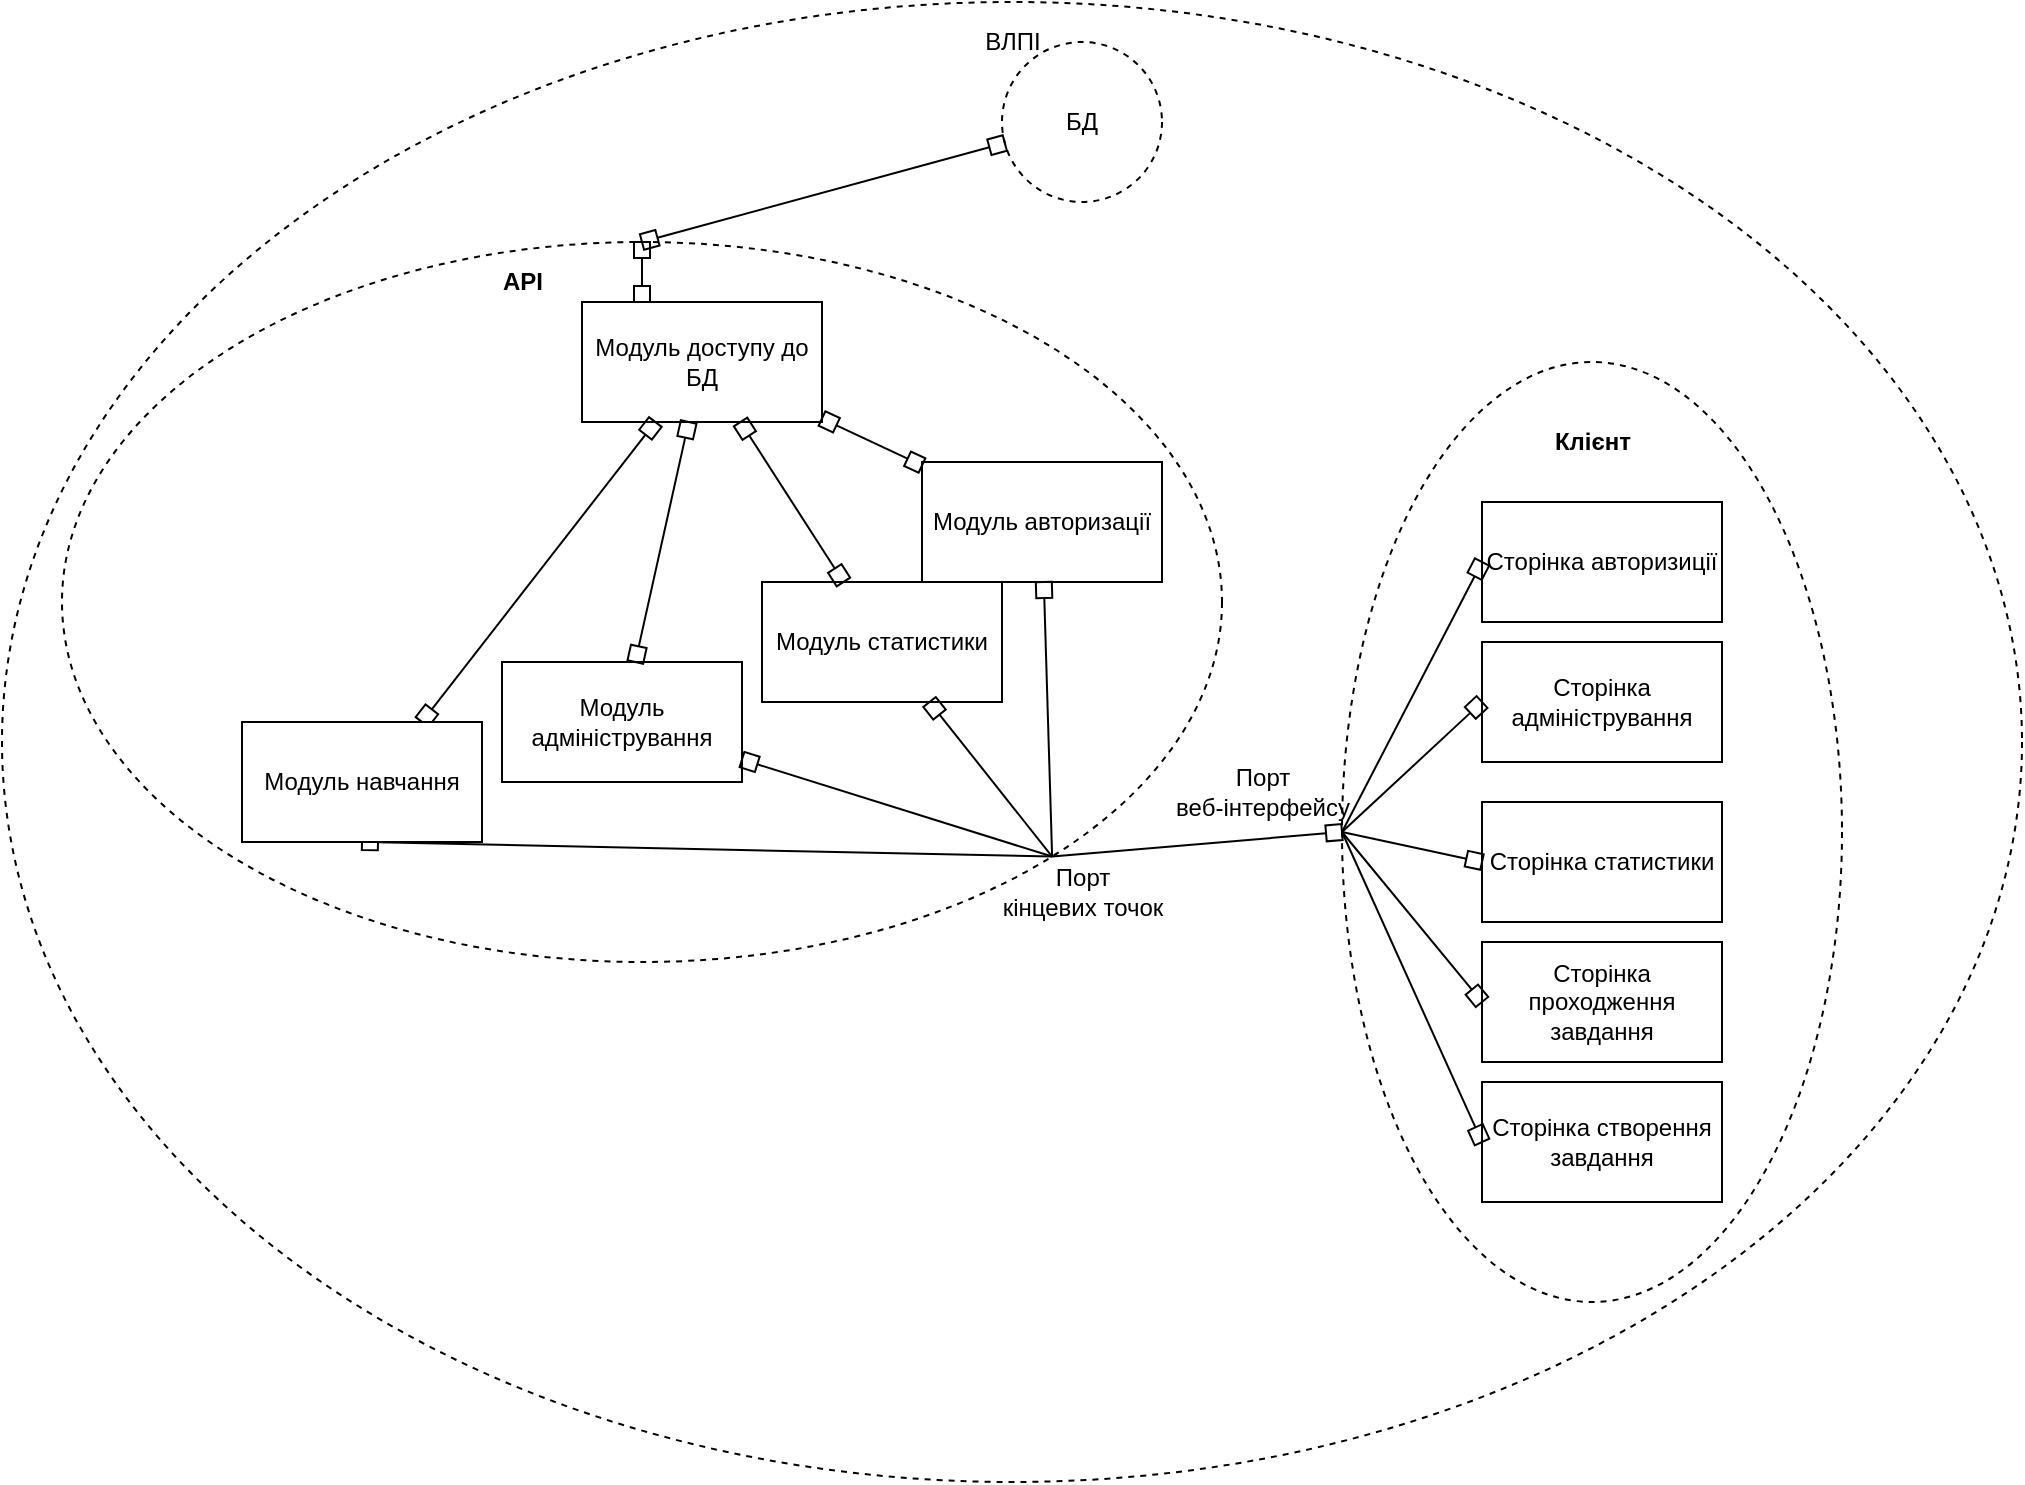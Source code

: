 <mxfile version="15.8.2" type="google"><diagram id="6iP5uMP-L1_V7g6b09Gn" name="Page-1"><mxGraphModel dx="2523" dy="934" grid="1" gridSize="10" guides="1" tooltips="1" connect="1" arrows="1" fold="1" page="1" pageScale="1" pageWidth="850" pageHeight="1100" math="0" shadow="0"><root><mxCell id="0"/><mxCell id="1" parent="0"/><mxCell id="03QUESP8QKNs4tbm2USl-9" value="" style="ellipse;whiteSpace=wrap;html=1;fillColor=none;dashed=1;" vertex="1" parent="1"><mxGeometry x="440" y="300" width="250" height="470" as="geometry"/></mxCell><mxCell id="03QUESP8QKNs4tbm2USl-20" value="" style="ellipse;whiteSpace=wrap;html=1;fillColor=none;dashed=1;" vertex="1" parent="1"><mxGeometry x="-200" y="240" width="580" height="360" as="geometry"/></mxCell><mxCell id="03QUESP8QKNs4tbm2USl-2" value="БД" style="ellipse;whiteSpace=wrap;html=1;aspect=fixed;fillColor=none;dashed=1;" vertex="1" parent="1"><mxGeometry x="270" y="140" width="80" height="80" as="geometry"/></mxCell><mxCell id="03QUESP8QKNs4tbm2USl-3" value="Сторінка авторизиції" style="rounded=0;whiteSpace=wrap;html=1;fillColor=default;" vertex="1" parent="1"><mxGeometry x="510" y="370" width="120" height="60" as="geometry"/></mxCell><mxCell id="03QUESP8QKNs4tbm2USl-4" value="Сторінка адміністрування" style="rounded=0;whiteSpace=wrap;html=1;fillColor=default;" vertex="1" parent="1"><mxGeometry x="510" y="440" width="120" height="60" as="geometry"/></mxCell><mxCell id="03QUESP8QKNs4tbm2USl-5" value="Сторінка статистики" style="rounded=0;whiteSpace=wrap;html=1;fillColor=default;" vertex="1" parent="1"><mxGeometry x="510" y="520" width="120" height="60" as="geometry"/></mxCell><mxCell id="03QUESP8QKNs4tbm2USl-6" value="Сторінка проходження завдання" style="rounded=0;whiteSpace=wrap;html=1;fillColor=default;" vertex="1" parent="1"><mxGeometry x="510" y="590" width="120" height="60" as="geometry"/></mxCell><mxCell id="03QUESP8QKNs4tbm2USl-7" value="Сторінка створення завдання" style="rounded=0;whiteSpace=wrap;html=1;fillColor=default;" vertex="1" parent="1"><mxGeometry x="510" y="660" width="120" height="60" as="geometry"/></mxCell><mxCell id="03QUESP8QKNs4tbm2USl-10" value="Клієнт" style="text;html=1;align=center;verticalAlign=middle;resizable=0;points=[];autosize=1;strokeColor=none;fillColor=none;fontStyle=1" vertex="1" parent="1"><mxGeometry x="540" y="330" width="50" height="20" as="geometry"/></mxCell><mxCell id="03QUESP8QKNs4tbm2USl-11" value="Модуль доступу до БД" style="rounded=0;whiteSpace=wrap;html=1;fillColor=default;" vertex="1" parent="1"><mxGeometry x="60" y="270" width="120" height="60" as="geometry"/></mxCell><mxCell id="03QUESP8QKNs4tbm2USl-12" value="Модуль авторизації" style="rounded=0;whiteSpace=wrap;html=1;fillColor=default;" vertex="1" parent="1"><mxGeometry x="230" y="350" width="120" height="60" as="geometry"/></mxCell><mxCell id="03QUESP8QKNs4tbm2USl-13" value="Модуль статистики" style="rounded=0;whiteSpace=wrap;html=1;fillColor=default;" vertex="1" parent="1"><mxGeometry x="150" y="410" width="120" height="60" as="geometry"/></mxCell><mxCell id="03QUESP8QKNs4tbm2USl-14" value="Модуль адміністрування" style="rounded=0;whiteSpace=wrap;html=1;fillColor=default;" vertex="1" parent="1"><mxGeometry x="20" y="450" width="120" height="60" as="geometry"/></mxCell><mxCell id="03QUESP8QKNs4tbm2USl-16" style="rounded=0;orthogonalLoop=1;jettySize=auto;html=1;exitX=0.75;exitY=0;exitDx=0;exitDy=0;endArrow=box;endFill=0;startArrow=box;startFill=0;" edge="1" parent="1" source="03QUESP8QKNs4tbm2USl-15" target="03QUESP8QKNs4tbm2USl-11"><mxGeometry relative="1" as="geometry"/></mxCell><mxCell id="03QUESP8QKNs4tbm2USl-21" style="edgeStyle=none;rounded=0;orthogonalLoop=1;jettySize=auto;html=1;exitX=0.5;exitY=1;exitDx=0;exitDy=0;entryX=1;entryY=1;entryDx=0;entryDy=0;startArrow=box;startFill=0;endArrow=none;endFill=0;" edge="1" parent="1" source="03QUESP8QKNs4tbm2USl-15" target="03QUESP8QKNs4tbm2USl-20"><mxGeometry relative="1" as="geometry"/></mxCell><mxCell id="03QUESP8QKNs4tbm2USl-15" value="Модуль навчання" style="rounded=0;whiteSpace=wrap;html=1;fillColor=default;" vertex="1" parent="1"><mxGeometry x="-110" y="480" width="120" height="60" as="geometry"/></mxCell><mxCell id="03QUESP8QKNs4tbm2USl-17" style="rounded=0;orthogonalLoop=1;jettySize=auto;html=1;endArrow=box;endFill=0;startArrow=box;startFill=0;" edge="1" parent="1" source="03QUESP8QKNs4tbm2USl-14" target="03QUESP8QKNs4tbm2USl-11"><mxGeometry relative="1" as="geometry"><mxPoint y="360" as="sourcePoint"/><mxPoint x="70" y="333.077" as="targetPoint"/></mxGeometry></mxCell><mxCell id="03QUESP8QKNs4tbm2USl-18" style="rounded=0;orthogonalLoop=1;jettySize=auto;html=1;endArrow=box;endFill=0;startArrow=box;startFill=0;" edge="1" parent="1" source="03QUESP8QKNs4tbm2USl-13" target="03QUESP8QKNs4tbm2USl-11"><mxGeometry relative="1" as="geometry"><mxPoint x="10" y="370" as="sourcePoint"/><mxPoint x="80" y="343.077" as="targetPoint"/></mxGeometry></mxCell><mxCell id="03QUESP8QKNs4tbm2USl-19" style="rounded=0;orthogonalLoop=1;jettySize=auto;html=1;endArrow=box;endFill=0;startArrow=box;startFill=0;" edge="1" parent="1" source="03QUESP8QKNs4tbm2USl-12" target="03QUESP8QKNs4tbm2USl-11"><mxGeometry relative="1" as="geometry"><mxPoint x="20" y="380" as="sourcePoint"/><mxPoint x="90" y="353.077" as="targetPoint"/></mxGeometry></mxCell><mxCell id="03QUESP8QKNs4tbm2USl-22" style="edgeStyle=none;rounded=0;orthogonalLoop=1;jettySize=auto;html=1;entryX=1;entryY=1;entryDx=0;entryDy=0;startArrow=box;startFill=0;endArrow=none;endFill=0;" edge="1" parent="1" source="03QUESP8QKNs4tbm2USl-14" target="03QUESP8QKNs4tbm2USl-20"><mxGeometry relative="1" as="geometry"><mxPoint x="-40" y="550" as="sourcePoint"/><mxPoint x="305.061" y="557.279" as="targetPoint"/></mxGeometry></mxCell><mxCell id="03QUESP8QKNs4tbm2USl-23" style="edgeStyle=none;rounded=0;orthogonalLoop=1;jettySize=auto;html=1;entryX=1;entryY=1;entryDx=0;entryDy=0;startArrow=box;startFill=0;endArrow=none;endFill=0;" edge="1" parent="1" source="03QUESP8QKNs4tbm2USl-13" target="03QUESP8QKNs4tbm2USl-20"><mxGeometry relative="1" as="geometry"><mxPoint x="-30" y="560" as="sourcePoint"/><mxPoint x="315.061" y="567.279" as="targetPoint"/></mxGeometry></mxCell><mxCell id="03QUESP8QKNs4tbm2USl-24" style="edgeStyle=none;rounded=0;orthogonalLoop=1;jettySize=auto;html=1;entryX=1;entryY=1;entryDx=0;entryDy=0;startArrow=box;startFill=0;endArrow=none;endFill=0;" edge="1" parent="1" source="03QUESP8QKNs4tbm2USl-12" target="03QUESP8QKNs4tbm2USl-20"><mxGeometry relative="1" as="geometry"><mxPoint x="-20" y="570" as="sourcePoint"/><mxPoint x="325.061" y="577.279" as="targetPoint"/></mxGeometry></mxCell><mxCell id="03QUESP8QKNs4tbm2USl-25" style="edgeStyle=none;rounded=0;orthogonalLoop=1;jettySize=auto;html=1;entryX=0;entryY=0.5;entryDx=0;entryDy=0;startArrow=box;startFill=0;endArrow=none;endFill=0;exitX=0;exitY=0.5;exitDx=0;exitDy=0;" edge="1" parent="1" source="03QUESP8QKNs4tbm2USl-3" target="03QUESP8QKNs4tbm2USl-9"><mxGeometry relative="1" as="geometry"><mxPoint x="400" y="730" as="sourcePoint"/><mxPoint x="375.061" y="657.279" as="targetPoint"/></mxGeometry></mxCell><mxCell id="03QUESP8QKNs4tbm2USl-26" style="edgeStyle=none;rounded=0;orthogonalLoop=1;jettySize=auto;html=1;entryX=0;entryY=0.5;entryDx=0;entryDy=0;startArrow=box;startFill=0;endArrow=none;endFill=0;exitX=0;exitY=0.5;exitDx=0;exitDy=0;" edge="1" parent="1" source="03QUESP8QKNs4tbm2USl-4" target="03QUESP8QKNs4tbm2USl-9"><mxGeometry relative="1" as="geometry"><mxPoint x="520" y="410" as="sourcePoint"/><mxPoint x="450.0" y="545" as="targetPoint"/></mxGeometry></mxCell><mxCell id="03QUESP8QKNs4tbm2USl-27" style="edgeStyle=none;rounded=0;orthogonalLoop=1;jettySize=auto;html=1;entryX=0;entryY=0.5;entryDx=0;entryDy=0;startArrow=box;startFill=0;endArrow=none;endFill=0;exitX=0;exitY=0.5;exitDx=0;exitDy=0;" edge="1" parent="1" source="03QUESP8QKNs4tbm2USl-5" target="03QUESP8QKNs4tbm2USl-9"><mxGeometry relative="1" as="geometry"><mxPoint x="530" y="420" as="sourcePoint"/><mxPoint x="460.0" y="555" as="targetPoint"/></mxGeometry></mxCell><mxCell id="03QUESP8QKNs4tbm2USl-28" style="edgeStyle=none;rounded=0;orthogonalLoop=1;jettySize=auto;html=1;entryX=0;entryY=0.5;entryDx=0;entryDy=0;startArrow=box;startFill=0;endArrow=none;endFill=0;exitX=0;exitY=0.5;exitDx=0;exitDy=0;" edge="1" parent="1" source="03QUESP8QKNs4tbm2USl-6" target="03QUESP8QKNs4tbm2USl-9"><mxGeometry relative="1" as="geometry"><mxPoint x="540" y="430" as="sourcePoint"/><mxPoint x="470.0" y="565" as="targetPoint"/></mxGeometry></mxCell><mxCell id="03QUESP8QKNs4tbm2USl-29" style="edgeStyle=none;rounded=0;orthogonalLoop=1;jettySize=auto;html=1;entryX=0;entryY=0.5;entryDx=0;entryDy=0;startArrow=box;startFill=0;endArrow=none;endFill=0;exitX=0;exitY=0.5;exitDx=0;exitDy=0;" edge="1" parent="1" source="03QUESP8QKNs4tbm2USl-7" target="03QUESP8QKNs4tbm2USl-9"><mxGeometry relative="1" as="geometry"><mxPoint x="550" y="440" as="sourcePoint"/><mxPoint x="480.0" y="575" as="targetPoint"/></mxGeometry></mxCell><mxCell id="03QUESP8QKNs4tbm2USl-30" style="edgeStyle=none;rounded=0;orthogonalLoop=1;jettySize=auto;html=1;entryX=1;entryY=1;entryDx=0;entryDy=0;startArrow=box;startFill=0;endArrow=none;endFill=0;exitX=0;exitY=0.5;exitDx=0;exitDy=0;" edge="1" parent="1" source="03QUESP8QKNs4tbm2USl-9" target="03QUESP8QKNs4tbm2USl-20"><mxGeometry relative="1" as="geometry"><mxPoint x="400" y="460" as="sourcePoint"/><mxPoint x="450.0" y="515" as="targetPoint"/></mxGeometry></mxCell><mxCell id="03QUESP8QKNs4tbm2USl-31" value="Порт &lt;br&gt;веб-інтерфейсу" style="text;html=1;align=center;verticalAlign=middle;resizable=0;points=[];autosize=1;strokeColor=none;fillColor=none;" vertex="1" parent="1"><mxGeometry x="350" y="500" width="100" height="30" as="geometry"/></mxCell><mxCell id="03QUESP8QKNs4tbm2USl-32" value="Порт &lt;br&gt;кінцевих точок" style="text;html=1;align=center;verticalAlign=middle;resizable=0;points=[];autosize=1;strokeColor=none;fillColor=none;" vertex="1" parent="1"><mxGeometry x="260" y="550" width="100" height="30" as="geometry"/></mxCell><mxCell id="03QUESP8QKNs4tbm2USl-33" value="API" style="text;html=1;align=center;verticalAlign=middle;resizable=0;points=[];autosize=1;strokeColor=none;fillColor=none;fontStyle=1" vertex="1" parent="1"><mxGeometry x="10" y="250" width="40" height="20" as="geometry"/></mxCell><mxCell id="03QUESP8QKNs4tbm2USl-34" style="rounded=0;orthogonalLoop=1;jettySize=auto;html=1;exitX=0.5;exitY=0;exitDx=0;exitDy=0;endArrow=box;endFill=0;startArrow=box;startFill=0;entryX=0.25;entryY=0;entryDx=0;entryDy=0;" edge="1" parent="1" source="03QUESP8QKNs4tbm2USl-20" target="03QUESP8QKNs4tbm2USl-11"><mxGeometry relative="1" as="geometry"><mxPoint x="-10" y="490" as="sourcePoint"/><mxPoint x="106.667" y="340" as="targetPoint"/></mxGeometry></mxCell><mxCell id="03QUESP8QKNs4tbm2USl-35" style="rounded=0;orthogonalLoop=1;jettySize=auto;html=1;exitX=0.5;exitY=0;exitDx=0;exitDy=0;endArrow=box;endFill=0;startArrow=box;startFill=0;" edge="1" parent="1" source="03QUESP8QKNs4tbm2USl-20" target="03QUESP8QKNs4tbm2USl-2"><mxGeometry relative="1" as="geometry"><mxPoint y="500" as="sourcePoint"/><mxPoint x="290" y="180" as="targetPoint"/></mxGeometry></mxCell><mxCell id="03QUESP8QKNs4tbm2USl-36" value="ВЛПІ" style="text;html=1;align=center;verticalAlign=middle;resizable=0;points=[];autosize=1;strokeColor=none;fillColor=none;" vertex="1" parent="1"><mxGeometry x="255" y="130" width="40" height="20" as="geometry"/></mxCell><mxCell id="03QUESP8QKNs4tbm2USl-37" value="" style="ellipse;whiteSpace=wrap;html=1;fillColor=none;dashed=1;fontStyle=0" vertex="1" parent="1"><mxGeometry x="-230" y="120" width="1010" height="740" as="geometry"/></mxCell></root></mxGraphModel></diagram></mxfile>